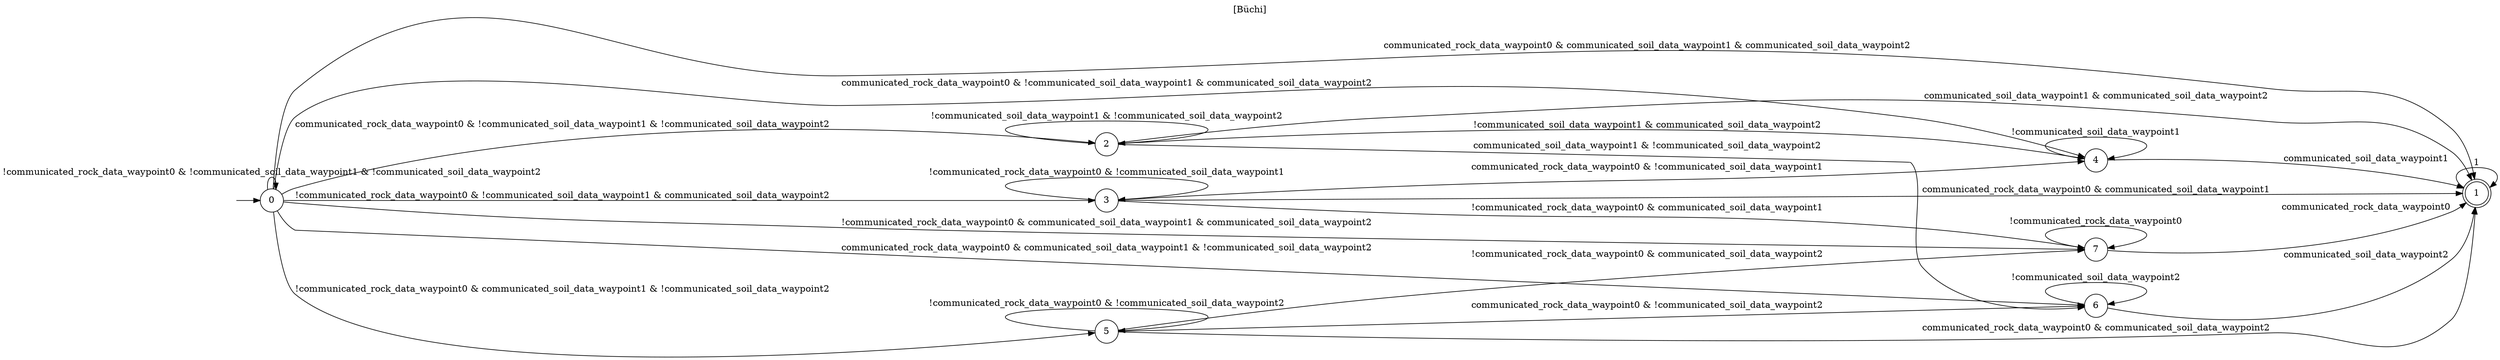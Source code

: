 digraph "" {
  rankdir=LR
  label="[Büchi]"
  labelloc="t"
  node [shape="circle"]
  I [label="", style=invis, width=0]
  I -> 0
  0 [label="0"]
  0 -> 0 [label="!communicated_rock_data_waypoint0 & !communicated_soil_data_waypoint1 & !communicated_soil_data_waypoint2"]
  0 -> 1 [label="communicated_rock_data_waypoint0 & communicated_soil_data_waypoint1 & communicated_soil_data_waypoint2"]
  0 -> 2 [label="communicated_rock_data_waypoint0 & !communicated_soil_data_waypoint1 & !communicated_soil_data_waypoint2"]
  0 -> 3 [label="!communicated_rock_data_waypoint0 & !communicated_soil_data_waypoint1 & communicated_soil_data_waypoint2"]
  0 -> 4 [label="communicated_rock_data_waypoint0 & !communicated_soil_data_waypoint1 & communicated_soil_data_waypoint2"]
  0 -> 5 [label="!communicated_rock_data_waypoint0 & communicated_soil_data_waypoint1 & !communicated_soil_data_waypoint2"]
  0 -> 6 [label="communicated_rock_data_waypoint0 & communicated_soil_data_waypoint1 & !communicated_soil_data_waypoint2"]
  0 -> 7 [label="!communicated_rock_data_waypoint0 & communicated_soil_data_waypoint1 & communicated_soil_data_waypoint2"]
  1 [label="1", peripheries=2]
  1 -> 1 [label="1"]
  2 [label="2"]
  2 -> 1 [label="communicated_soil_data_waypoint1 & communicated_soil_data_waypoint2"]
  2 -> 2 [label="!communicated_soil_data_waypoint1 & !communicated_soil_data_waypoint2"]
  2 -> 4 [label="!communicated_soil_data_waypoint1 & communicated_soil_data_waypoint2"]
  2 -> 6 [label="communicated_soil_data_waypoint1 & !communicated_soil_data_waypoint2"]
  3 [label="3"]
  3 -> 1 [label="communicated_rock_data_waypoint0 & communicated_soil_data_waypoint1"]
  3 -> 3 [label="!communicated_rock_data_waypoint0 & !communicated_soil_data_waypoint1"]
  3 -> 4 [label="communicated_rock_data_waypoint0 & !communicated_soil_data_waypoint1"]
  3 -> 7 [label="!communicated_rock_data_waypoint0 & communicated_soil_data_waypoint1"]
  4 [label="4"]
  4 -> 1 [label="communicated_soil_data_waypoint1"]
  4 -> 4 [label="!communicated_soil_data_waypoint1"]
  5 [label="5"]
  5 -> 1 [label="communicated_rock_data_waypoint0 & communicated_soil_data_waypoint2"]
  5 -> 5 [label="!communicated_rock_data_waypoint0 & !communicated_soil_data_waypoint2"]
  5 -> 6 [label="communicated_rock_data_waypoint0 & !communicated_soil_data_waypoint2"]
  5 -> 7 [label="!communicated_rock_data_waypoint0 & communicated_soil_data_waypoint2"]
  6 [label="6"]
  6 -> 1 [label="communicated_soil_data_waypoint2"]
  6 -> 6 [label="!communicated_soil_data_waypoint2"]
  7 [label="7"]
  7 -> 1 [label="communicated_rock_data_waypoint0"]
  7 -> 7 [label="!communicated_rock_data_waypoint0"]
}
